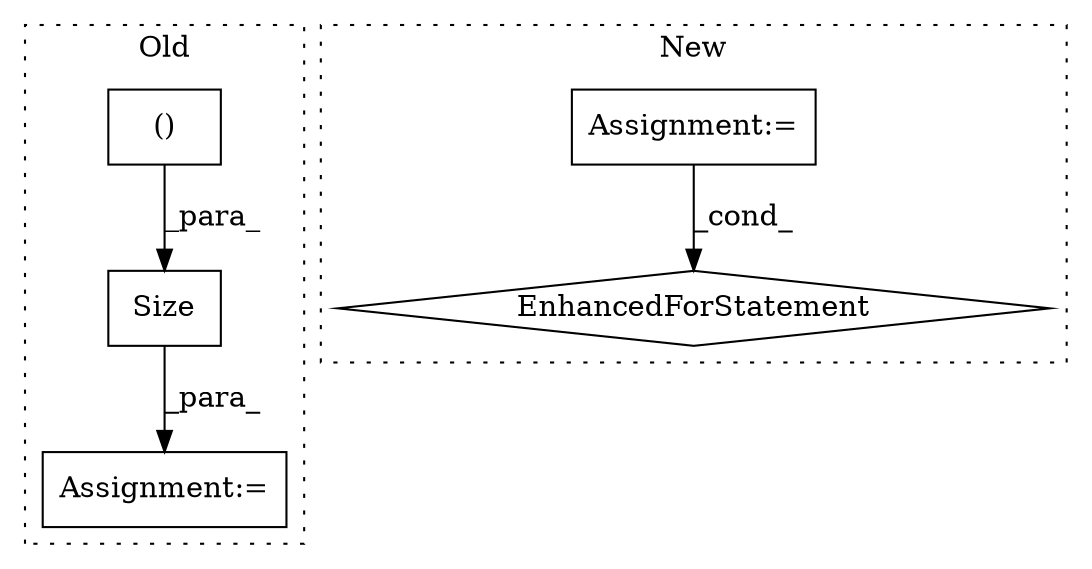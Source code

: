 digraph G {
subgraph cluster0 {
1 [label="Size" a="32" s="8629,8676" l="12,2" shape="box"];
3 [label="()" a="106" s="8641" l="35" shape="box"];
4 [label="Assignment:=" a="7" s="8895" l="1" shape="box"];
label = "Old";
style="dotted";
}
subgraph cluster1 {
2 [label="EnhancedForStatement" a="70" s="7495,7570" l="53,2" shape="diamond"];
5 [label="Assignment:=" a="7" s="7495,7570" l="53,2" shape="box"];
label = "New";
style="dotted";
}
1 -> 4 [label="_para_"];
3 -> 1 [label="_para_"];
5 -> 2 [label="_cond_"];
}